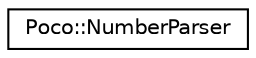 digraph "Graphical Class Hierarchy"
{
 // LATEX_PDF_SIZE
  edge [fontname="Helvetica",fontsize="10",labelfontname="Helvetica",labelfontsize="10"];
  node [fontname="Helvetica",fontsize="10",shape=record];
  rankdir="LR";
  Node0 [label="Poco::NumberParser",height=0.2,width=0.4,color="black", fillcolor="white", style="filled",URL="$classPoco_1_1NumberParser.html",tooltip=" "];
}
